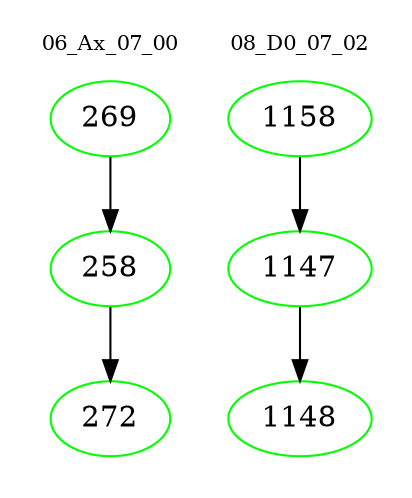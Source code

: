 digraph{
subgraph cluster_0 {
color = white
label = "06_Ax_07_00";
fontsize=10;
T0_269 [label="269", color="green"]
T0_269 -> T0_258 [color="black"]
T0_258 [label="258", color="green"]
T0_258 -> T0_272 [color="black"]
T0_272 [label="272", color="green"]
}
subgraph cluster_1 {
color = white
label = "08_D0_07_02";
fontsize=10;
T1_1158 [label="1158", color="green"]
T1_1158 -> T1_1147 [color="black"]
T1_1147 [label="1147", color="green"]
T1_1147 -> T1_1148 [color="black"]
T1_1148 [label="1148", color="green"]
}
}
